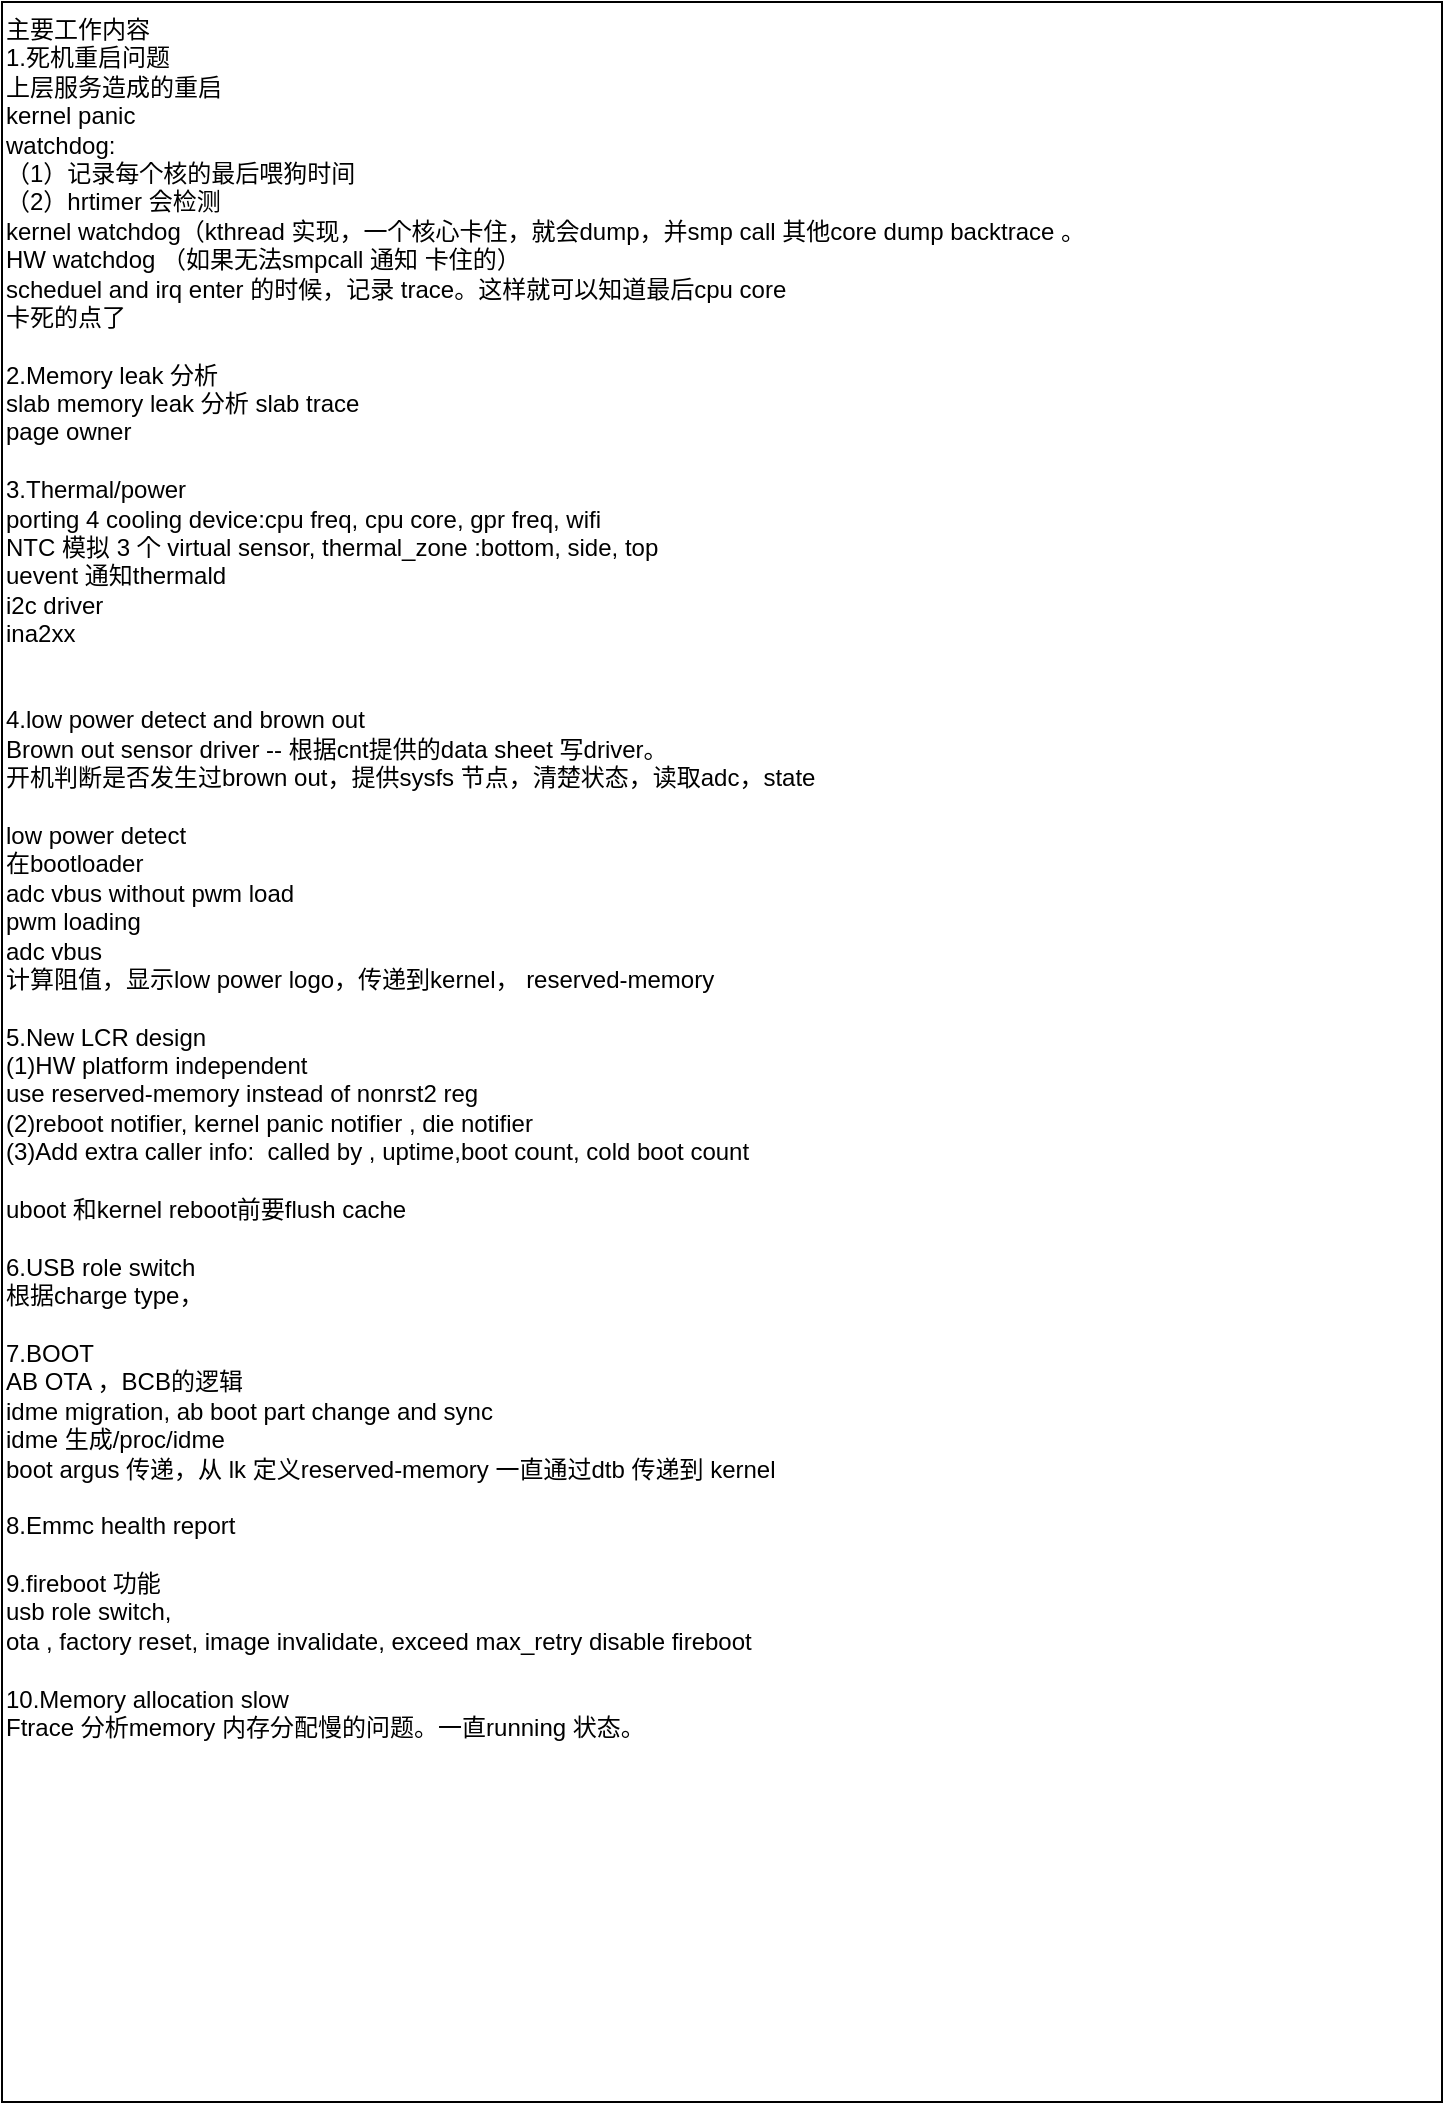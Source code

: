 <mxfile version="27.2.0">
  <diagram name="第 1 页" id="6vVsbzrkcE_T9RhkV8ur">
    <mxGraphModel dx="2066" dy="1126" grid="1" gridSize="10" guides="1" tooltips="1" connect="1" arrows="1" fold="1" page="1" pageScale="1" pageWidth="827" pageHeight="1169" math="0" shadow="0">
      <root>
        <mxCell id="0" />
        <mxCell id="1" parent="0" />
        <mxCell id="AMmAMopAfPiwC2GXyfaX-1" value="主要工作内容&lt;div&gt;1.死机重启问题&lt;/div&gt;&lt;div&gt;上层服务造成的重启&lt;/div&gt;&lt;div&gt;kernel panic&lt;/div&gt;&lt;div&gt;watchdog:&amp;nbsp;&lt;/div&gt;&lt;div&gt;（1）记录每个核的最后喂狗时间&lt;/div&gt;&lt;div&gt;（2）hrtimer 会检测&lt;/div&gt;&lt;div&gt;kernel watchdog（kthread 实现，一个核心卡住，就会dump，并smp call 其他core dump backtrace&amp;nbsp;&lt;span style=&quot;background-color: transparent; color: light-dark(rgb(0, 0, 0), rgb(255, 255, 255));&quot;&gt;。&lt;/span&gt;&lt;/div&gt;&lt;div&gt;&lt;div&gt;HW watchdog （如果无法smpcall 通知 卡住的）&lt;/div&gt;&lt;div&gt;scheduel and irq enter 的时候，记录 trace。&lt;span style=&quot;background-color: transparent; color: light-dark(rgb(0, 0, 0), rgb(255, 255, 255));&quot;&gt;这样就可以知道最后cpu core&lt;/span&gt;&lt;/div&gt;&lt;div&gt;卡死的点了&lt;/div&gt;&lt;/div&gt;&lt;div&gt;&lt;br&gt;&lt;/div&gt;&lt;div&gt;2.Memory leak 分析&lt;/div&gt;&lt;div&gt;slab memory leak 分析 slab trace&lt;/div&gt;&lt;div&gt;page owner&lt;/div&gt;&lt;div&gt;&lt;br&gt;&lt;/div&gt;&lt;div&gt;3.Thermal/power&lt;/div&gt;&lt;div&gt;porting 4 cooling device:cpu freq, cpu core, gpr freq, wifi&lt;/div&gt;&lt;div&gt;NTC 模拟 3 个 virtual sensor, thermal_zone :bottom, side, top&lt;/div&gt;&lt;div&gt;uevent 通知thermald&lt;/div&gt;&lt;div&gt;i2c driver&lt;/div&gt;&lt;div&gt;ina2xx&amp;nbsp;&lt;/div&gt;&lt;div&gt;&lt;br&gt;&lt;/div&gt;&lt;div&gt;&lt;br&gt;&lt;/div&gt;&lt;div&gt;4.low power detect and brown out&lt;/div&gt;&lt;div&gt;Brown out sensor driver -- 根据cnt提供的data sheet 写driver。&lt;/div&gt;&lt;div&gt;开机判断是否发生过brown out，提供sysfs 节点，清楚状态，读取adc，state&lt;/div&gt;&lt;div&gt;&lt;br&gt;&lt;/div&gt;&lt;div&gt;low power detect&lt;/div&gt;&lt;div&gt;在bootloader&lt;/div&gt;&lt;div&gt;adc vbus without pwm load&lt;/div&gt;&lt;div&gt;pwm loading&lt;/div&gt;&lt;div&gt;adc vbus&lt;/div&gt;&lt;div&gt;计算阻值，显示low power logo，传递到kernel， reserved-memory&lt;/div&gt;&lt;div&gt;&lt;br&gt;&lt;/div&gt;&lt;div&gt;5.New LCR design&lt;/div&gt;&lt;div&gt;(1)HW platform independent&lt;/div&gt;&lt;div&gt;use reserved-memory instead of nonrst2 reg&lt;/div&gt;&lt;div&gt;(2)reboot notifier, kernel panic notifier , die notifier&lt;/div&gt;&lt;div&gt;(3)Add extra caller info:&amp;nbsp; called by , uptime,boot count, cold boot count&lt;/div&gt;&lt;div&gt;&lt;br&gt;&lt;/div&gt;&lt;div&gt;uboot 和kernel reboot前要flush cache&lt;/div&gt;&lt;div&gt;&lt;br&gt;&lt;/div&gt;&lt;div&gt;6.USB role switch&lt;/div&gt;&lt;div&gt;根据charge type，&lt;/div&gt;&lt;div&gt;&lt;br&gt;&lt;/div&gt;&lt;div&gt;7.BOOT&lt;/div&gt;&lt;div&gt;AB OTA ，BCB的逻辑&lt;/div&gt;&lt;div&gt;idme migration, ab boot part change and sync&lt;/div&gt;&lt;div&gt;idme 生成/proc/idme&lt;/div&gt;&lt;div&gt;boot argus 传递，从 lk 定义reserved-memory 一直通过dtb 传递到 kernel&lt;/div&gt;&lt;div&gt;&lt;br&gt;&lt;/div&gt;&lt;div&gt;8.Emmc health report&lt;/div&gt;&lt;div&gt;&lt;br&gt;&lt;/div&gt;&lt;div&gt;9.fireboot 功能&lt;/div&gt;&lt;div&gt;usb role switch,&lt;/div&gt;&lt;div&gt;ota , factory reset, image invalidate, exceed max_retry disable fireboot&lt;/div&gt;&lt;div&gt;&lt;br&gt;&lt;/div&gt;&lt;div&gt;10.Memory allocation slow&lt;/div&gt;&lt;div&gt;Ftrace 分析memory&amp;nbsp;&lt;span style=&quot;background-color: transparent; color: light-dark(rgb(0, 0, 0), rgb(255, 255, 255));&quot;&gt;内存&lt;/span&gt;&lt;span style=&quot;background-color: transparent; color: light-dark(rgb(0, 0, 0), rgb(255, 255, 255));&quot;&gt;分配慢的问题。一直running 状态。&lt;/span&gt;&lt;/div&gt;&lt;div&gt;&lt;br&gt;&lt;/div&gt;" style="whiteSpace=wrap;html=1;align=left;verticalAlign=top;" vertex="1" parent="1">
          <mxGeometry x="60" y="70" width="720" height="1050" as="geometry" />
        </mxCell>
      </root>
    </mxGraphModel>
  </diagram>
</mxfile>
